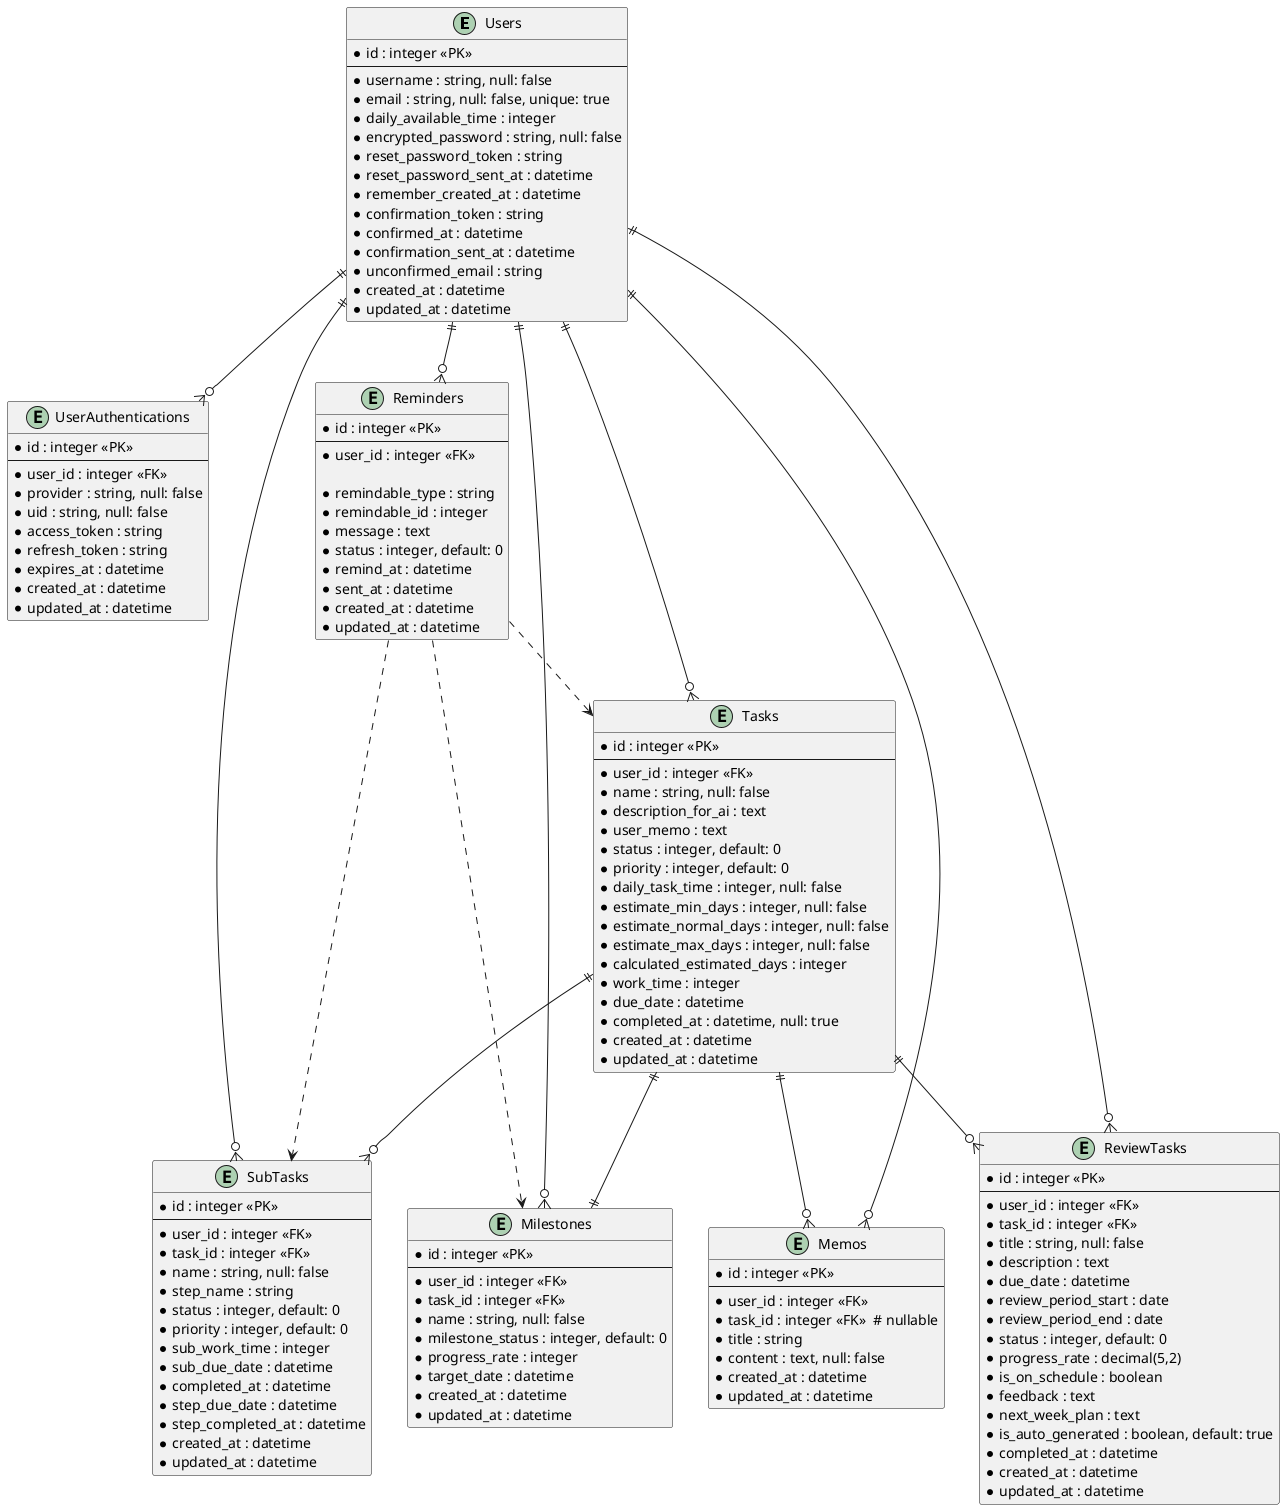 @startuml
 entity "Users" {
    *id : integer <<PK>>
    --
    *username : string, null: false
    *email : string, null: false, unique: true
    *daily_available_time : integer  /'1日の可処分時間'/
    *encrypted_password : string, null: false
/'devise関連カラムここから'/      
    *reset_password_token : string  /'パスワードリセット時の一意識別トークン'/
    *reset_password_sent_at : datetime  /'パスワードリセットトークンの有効期限管理'/
    *remember_created_at : datetime  /'「ログイン状態を記憶する」機能の管理'/
    *confirmation_token : string  /'メール確認用の一意識別トークン'/
    *confirmed_at : datetime  /'メールアドレス確認が完了した日時を記録'/
    *confirmation_sent_at : datetime  /' 確認メールの送信日時を記録（有効期限管理・重複送信防止）'/
    *unconfirmed_email : string  /'メールアドレス変更時の新しいメールアドレスを一時保存'/
/'devise関連カラムここまで'/  
    *created_at : datetime
    *updated_at : datetime
  }

  entity "UserAuthentications" {  /'認証管理用'/
    *id : integer <<PK>>
    --
    *user_id : integer <<FK>>
    *provider : string, null: false   /'認証プロバイダー'/
    *uid : string, null: false   /'ユーザー識別子'/
    *access_token : string   /'外部APIにアクセスするためのトークン'/
    *refresh_token : string   /'access_tokenが期限切れになった時に新しいトークンを取得'/
    *expires_at : datetime   /'認証有効期限'/
    *created_at : datetime
    *updated_at : datetime
  }

  entity "Tasks" {  /'タスク管理'/
    *id : integer <<PK>>
    --
    *user_id : integer <<FK>>
    *name : string, null: false
    *description_for_ai : text  /'AI用説明文'/
    *user_memo : text
    *status : integer, default: 0   /'進行管理enum用'/
    *priority : integer, default: 0   /'表示優先順位enum用'/
    *daily_task_time : integer, null: false  /'1日のタスクに使える時間'/
    *estimate_min_days : integer, null: false  /'完了見積最短'/
    *estimate_normal_days : integer, null: false  /'完了見積普通'/
    *estimate_max_days : integer, null: false  /'完了見積最大'/
    *calculated_estimated_days : integer  /'算出見積時間'/
    *work_time : integer  /'実際作業時間'/
    *due_date : datetime  /'タスクの締切日'/
    *completed_at : datetime, null: true  /'タスクの完了日'/
    *created_at : datetime
    *updated_at : datetime
  }

  entity "SubTasks" {  /'小タスク管理'/
    *id : integer <<PK>>
    --
    *user_id : integer <<FK>>
    *task_id : integer <<FK>>
    *name : string, null: false
    *step_name : string
    *status : integer, default: 0   /'進行管理enum用'/
    *priority : integer, default: 0   /'表示順位enum用'/
    *sub_work_time : integer  /'実際作業時間'/
    *sub_due_date : datetime  /'小タスクの締切日'/
    *completed_at : datetime  /'小タスクの完了日'/
    *step_due_date : datetime  /'小タスクのステップの締切日'/
    *step_completed_at : datetime  /'小タスクのステップの完了日'/
    *created_at : datetime
    *updated_at : datetime
  }

  entity "Reminders" {  /'リマインダー機能'/
     *id : integer <<PK>>
    --
    *user_id : integer <<FK>>
　　/'ポリモーフィック関連系カラムここから'/
    *remindable_type : string  /'リマインド対象のモデル名'/
    *remindable_id : integer  /'リマインド対象のID'/
    /'ポリモーフィック関連系カラムここまで'/
    *message : text  /'通知本文'/
    *status : integer, default: 0  /'送信管理enum用'/
    *remind_at : datetime  /'通知日時'/
    *sent_at : datetime  /'送信日時'/
    *created_at : datetime
    *updated_at : datetime
  }

  entity "Milestones" {  /'マイルストーン機能'/
    *id : integer <<PK>>
    --
    *user_id : integer <<FK>>
    *task_id : integer <<FK>>
    *name : string, null: false
    *milestone_status : integer, default: 0   /'進行管理enum用'/
    *progress_rate : integer  /'進捗率（%）'/
    *target_date : datetime   /'締切'/
    *created_at : datetime
    *updated_at : datetime
  }

  entity "Memos" {  /'メモ機能'/
    *id : integer <<PK>>
    --
    *user_id : integer <<FK>>
    *task_id : integer <<FK>>  # nullable
    *title : string
    *content : text, null: false
    *created_at : datetime
    *updated_at : datetime
  }

  entity "ReviewTasks" {  /'振り返りタスク管理'/
    *id : integer <<PK>>
    --
    *user_id : integer <<FK>>
    *task_id : integer <<FK>>
    *title : string, null: false
    *description : text   /'備考'/
    *due_date : datetime   /'締切'/
    *review_period_start : date  /'レビュー対象期間開始'/
    *review_period_end : date  /'レビュー対象期間終了'/
    *status : integer, default: 0   /'進行管理enum用'/
    *progress_rate : decimal(5,2)  /'進捗率（%）'/
    *is_on_schedule : boolean   /'予定通りかのフラグ'/
    *feedback : text  /'振り返り内容'/
    *next_week_plan : text  /'来週の計画'/
    *is_auto_generated : boolean, default: true  /'自動生成フラグ'/ 
    *completed_at : datetime  /'タスクの完了日'/
    *created_at : datetime
    *updated_at : datetime
  }


  Users ||--o{ UserAuthentications
  Users ||--o{ Tasks
  Users ||--o{ SubTasks
  Users ||--o{ Milestones
  Users ||--o{ ReviewTasks
  Users ||--o{ Memos
  Users ||--o{ Reminders
  Tasks ||--o{ SubTasks
  Tasks ||--|| Milestones
  Tasks ||--o{ Memos
  Tasks ||--o{ ReviewTasks
  Reminders ..> Tasks
  Reminders ..> SubTasks
  Reminders ..> Milestones

  Users -[hidden]- UserAuthentications

  @enduml

